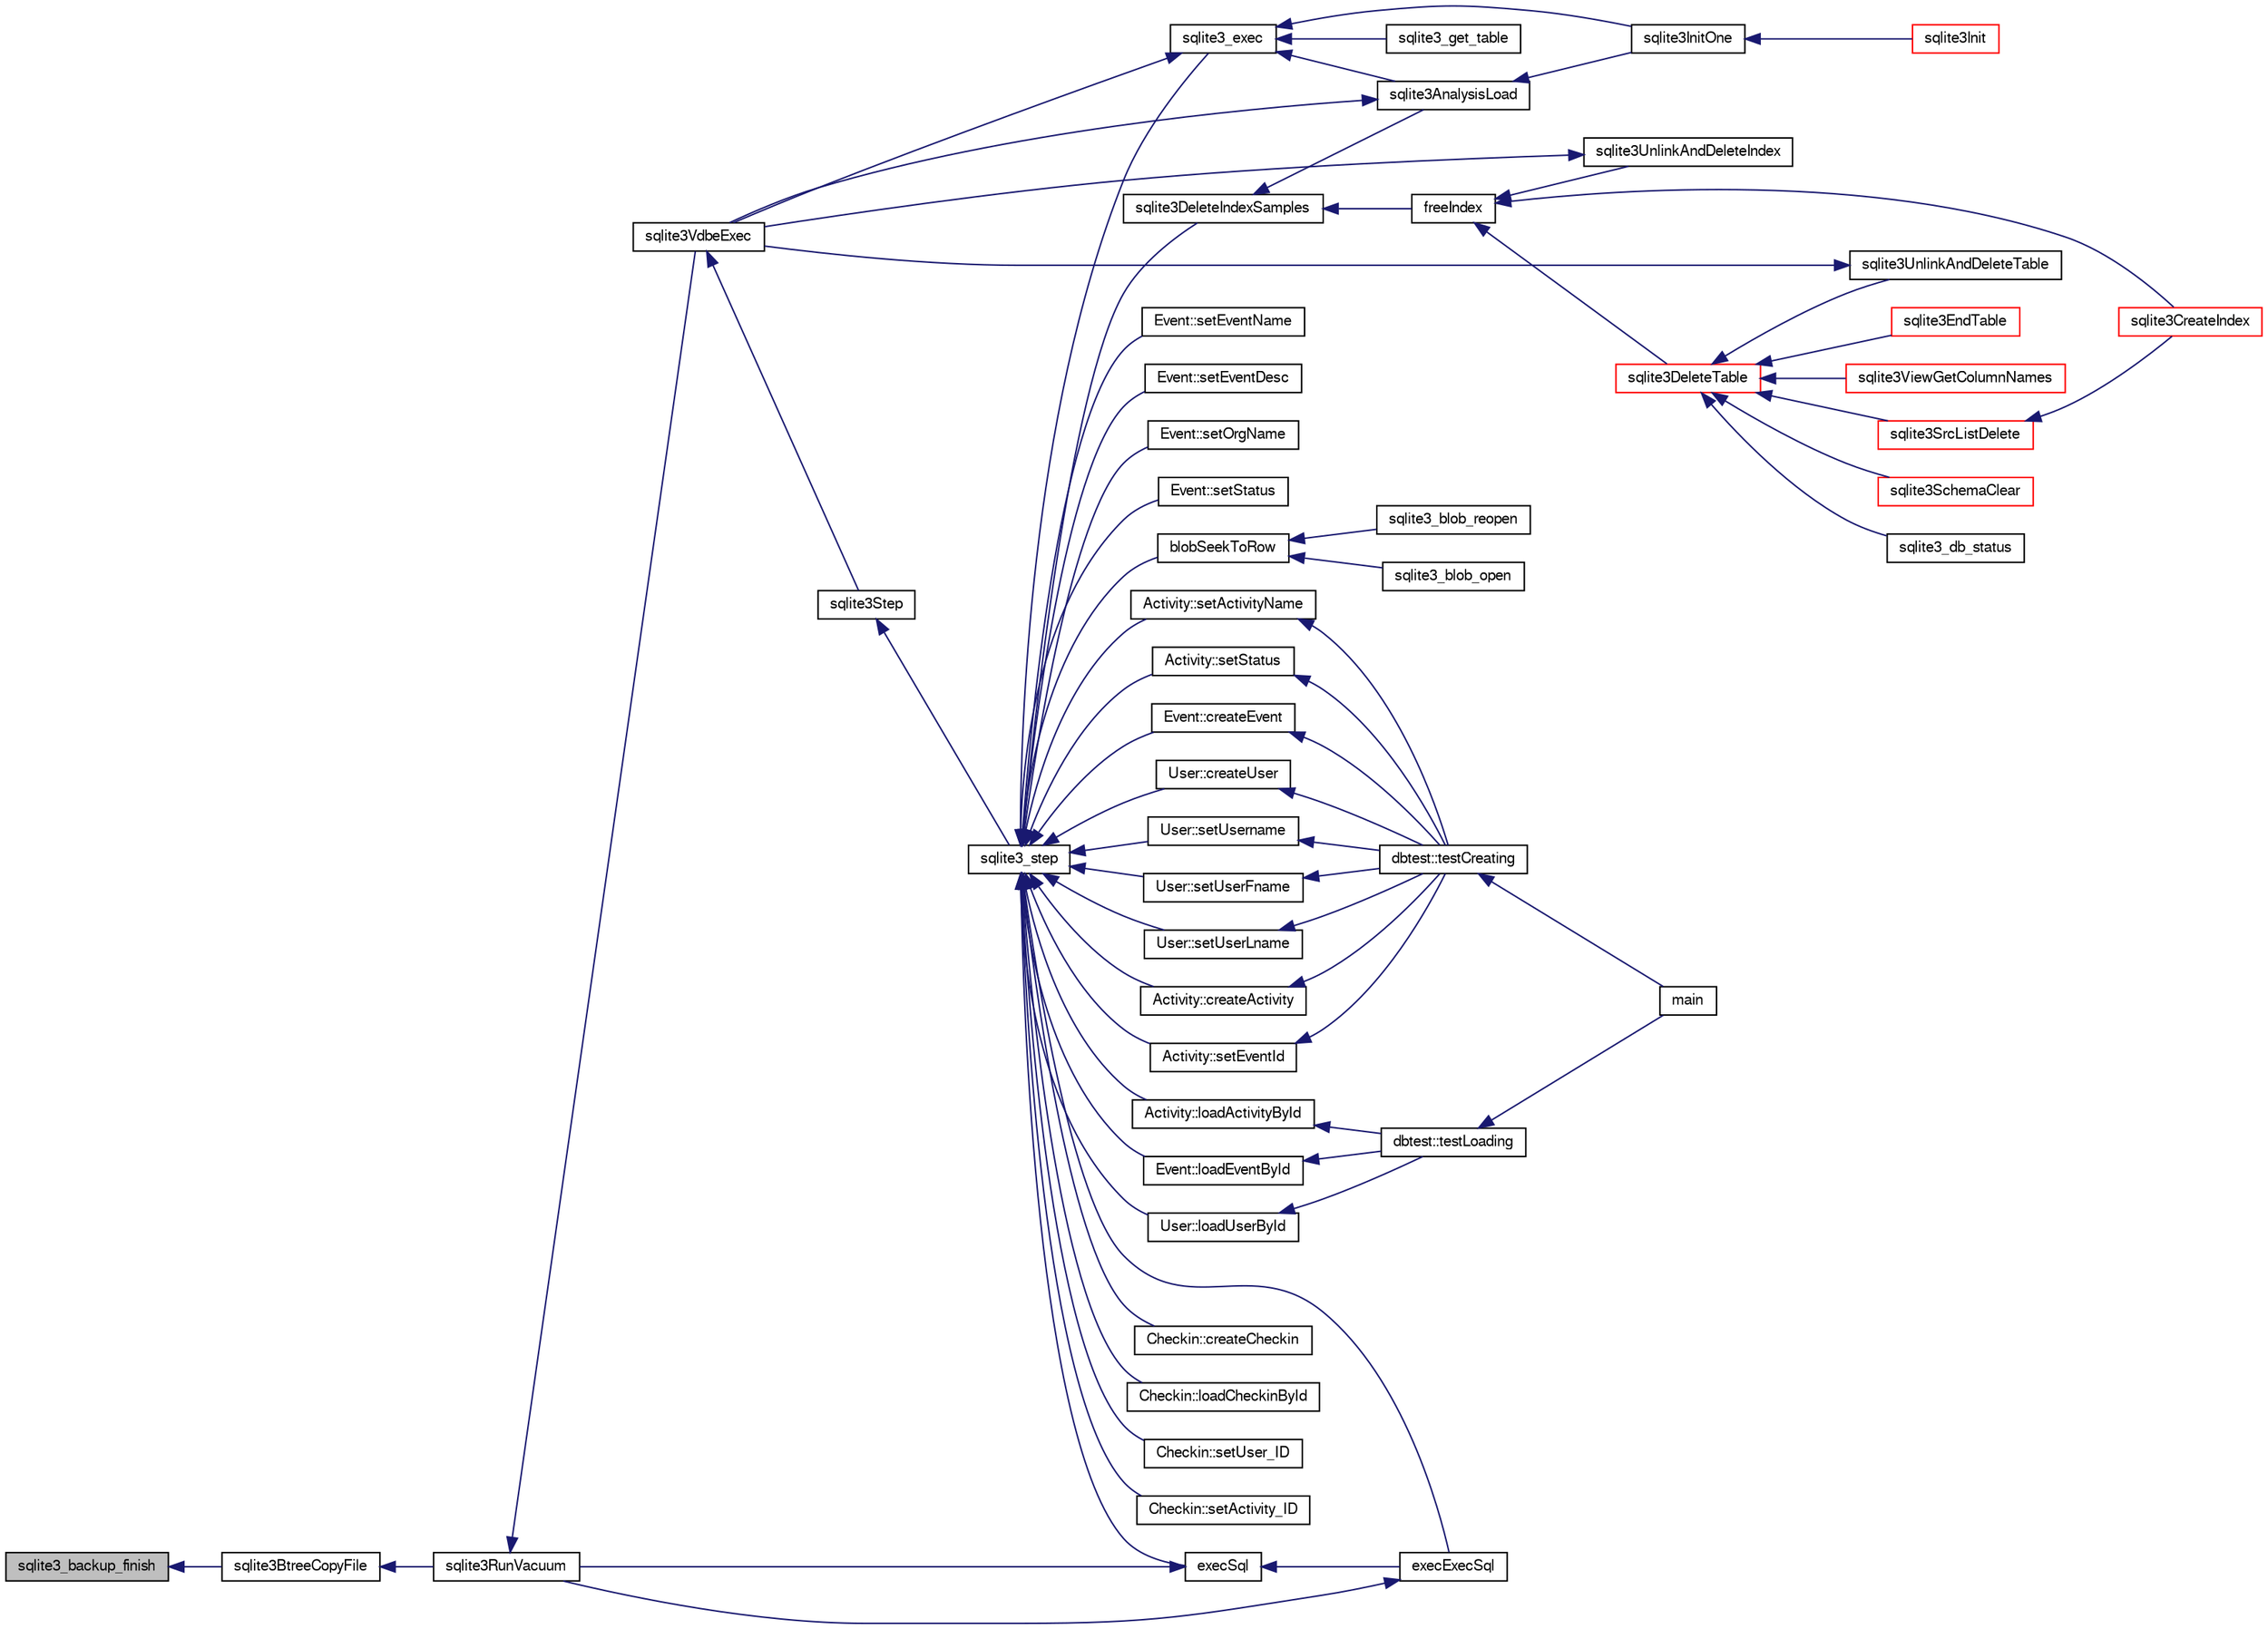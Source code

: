 digraph "sqlite3_backup_finish"
{
  edge [fontname="FreeSans",fontsize="10",labelfontname="FreeSans",labelfontsize="10"];
  node [fontname="FreeSans",fontsize="10",shape=record];
  rankdir="LR";
  Node303207 [label="sqlite3_backup_finish",height=0.2,width=0.4,color="black", fillcolor="grey75", style="filled", fontcolor="black"];
  Node303207 -> Node303208 [dir="back",color="midnightblue",fontsize="10",style="solid",fontname="FreeSans"];
  Node303208 [label="sqlite3BtreeCopyFile",height=0.2,width=0.4,color="black", fillcolor="white", style="filled",URL="$sqlite3_8c.html#a4d9e19a79f0d5c1dfcef0bd137ae83f9"];
  Node303208 -> Node303209 [dir="back",color="midnightblue",fontsize="10",style="solid",fontname="FreeSans"];
  Node303209 [label="sqlite3RunVacuum",height=0.2,width=0.4,color="black", fillcolor="white", style="filled",URL="$sqlite3_8c.html#a5e83ddc7b3e7e8e79ad5d1fc92de1d2f"];
  Node303209 -> Node303210 [dir="back",color="midnightblue",fontsize="10",style="solid",fontname="FreeSans"];
  Node303210 [label="sqlite3VdbeExec",height=0.2,width=0.4,color="black", fillcolor="white", style="filled",URL="$sqlite3_8c.html#a8ce40a614bdc56719c4d642b1e4dfb21"];
  Node303210 -> Node303211 [dir="back",color="midnightblue",fontsize="10",style="solid",fontname="FreeSans"];
  Node303211 [label="sqlite3Step",height=0.2,width=0.4,color="black", fillcolor="white", style="filled",URL="$sqlite3_8c.html#a3f2872e873e2758a4beedad1d5113554"];
  Node303211 -> Node303212 [dir="back",color="midnightblue",fontsize="10",style="solid",fontname="FreeSans"];
  Node303212 [label="sqlite3_step",height=0.2,width=0.4,color="black", fillcolor="white", style="filled",URL="$sqlite3_8h.html#ac1e491ce36b7471eb28387f7d3c74334"];
  Node303212 -> Node303213 [dir="back",color="midnightblue",fontsize="10",style="solid",fontname="FreeSans"];
  Node303213 [label="Activity::createActivity",height=0.2,width=0.4,color="black", fillcolor="white", style="filled",URL="$classActivity.html#a813cc5e52c14ab49b39014c134e3425b"];
  Node303213 -> Node303214 [dir="back",color="midnightblue",fontsize="10",style="solid",fontname="FreeSans"];
  Node303214 [label="dbtest::testCreating",height=0.2,width=0.4,color="black", fillcolor="white", style="filled",URL="$classdbtest.html#a8193e88a7df657069c8a6bd09c8243b7"];
  Node303214 -> Node303215 [dir="back",color="midnightblue",fontsize="10",style="solid",fontname="FreeSans"];
  Node303215 [label="main",height=0.2,width=0.4,color="black", fillcolor="white", style="filled",URL="$test_8cpp.html#ae66f6b31b5ad750f1fe042a706a4e3d4"];
  Node303212 -> Node303216 [dir="back",color="midnightblue",fontsize="10",style="solid",fontname="FreeSans"];
  Node303216 [label="Activity::loadActivityById",height=0.2,width=0.4,color="black", fillcolor="white", style="filled",URL="$classActivity.html#abe4ffb4f08a47212ebf9013259d9e7fd"];
  Node303216 -> Node303217 [dir="back",color="midnightblue",fontsize="10",style="solid",fontname="FreeSans"];
  Node303217 [label="dbtest::testLoading",height=0.2,width=0.4,color="black", fillcolor="white", style="filled",URL="$classdbtest.html#a6f98d82a2c8e2b9040848763504ddae1"];
  Node303217 -> Node303215 [dir="back",color="midnightblue",fontsize="10",style="solid",fontname="FreeSans"];
  Node303212 -> Node303218 [dir="back",color="midnightblue",fontsize="10",style="solid",fontname="FreeSans"];
  Node303218 [label="Activity::setEventId",height=0.2,width=0.4,color="black", fillcolor="white", style="filled",URL="$classActivity.html#adb1d0fd0d08f473e068f0a4086bfa9ca"];
  Node303218 -> Node303214 [dir="back",color="midnightblue",fontsize="10",style="solid",fontname="FreeSans"];
  Node303212 -> Node303219 [dir="back",color="midnightblue",fontsize="10",style="solid",fontname="FreeSans"];
  Node303219 [label="Activity::setActivityName",height=0.2,width=0.4,color="black", fillcolor="white", style="filled",URL="$classActivity.html#a62dc3737b33915a36086f9dd26d16a81"];
  Node303219 -> Node303214 [dir="back",color="midnightblue",fontsize="10",style="solid",fontname="FreeSans"];
  Node303212 -> Node303220 [dir="back",color="midnightblue",fontsize="10",style="solid",fontname="FreeSans"];
  Node303220 [label="Activity::setStatus",height=0.2,width=0.4,color="black", fillcolor="white", style="filled",URL="$classActivity.html#af618135a7738f4d2a7ee147a8ef912ea"];
  Node303220 -> Node303214 [dir="back",color="midnightblue",fontsize="10",style="solid",fontname="FreeSans"];
  Node303212 -> Node303221 [dir="back",color="midnightblue",fontsize="10",style="solid",fontname="FreeSans"];
  Node303221 [label="Checkin::createCheckin",height=0.2,width=0.4,color="black", fillcolor="white", style="filled",URL="$classCheckin.html#a4e40acdf7fff0e607f6de4f24f3a163c"];
  Node303212 -> Node303222 [dir="back",color="midnightblue",fontsize="10",style="solid",fontname="FreeSans"];
  Node303222 [label="Checkin::loadCheckinById",height=0.2,width=0.4,color="black", fillcolor="white", style="filled",URL="$classCheckin.html#a3461f70ea6c68475225f2a07f78a21e0"];
  Node303212 -> Node303223 [dir="back",color="midnightblue",fontsize="10",style="solid",fontname="FreeSans"];
  Node303223 [label="Checkin::setUser_ID",height=0.2,width=0.4,color="black", fillcolor="white", style="filled",URL="$classCheckin.html#a76ab640f4f912876dbebf183db5359c6"];
  Node303212 -> Node303224 [dir="back",color="midnightblue",fontsize="10",style="solid",fontname="FreeSans"];
  Node303224 [label="Checkin::setActivity_ID",height=0.2,width=0.4,color="black", fillcolor="white", style="filled",URL="$classCheckin.html#ab2ff3ec2604ec73a42af25874a00b232"];
  Node303212 -> Node303225 [dir="back",color="midnightblue",fontsize="10",style="solid",fontname="FreeSans"];
  Node303225 [label="Event::createEvent",height=0.2,width=0.4,color="black", fillcolor="white", style="filled",URL="$classEvent.html#a77adb9f4a46ffb32c2d931f0691f5903"];
  Node303225 -> Node303214 [dir="back",color="midnightblue",fontsize="10",style="solid",fontname="FreeSans"];
  Node303212 -> Node303226 [dir="back",color="midnightblue",fontsize="10",style="solid",fontname="FreeSans"];
  Node303226 [label="Event::loadEventById",height=0.2,width=0.4,color="black", fillcolor="white", style="filled",URL="$classEvent.html#afa66cea33f722dbeecb69cc98fdea055"];
  Node303226 -> Node303217 [dir="back",color="midnightblue",fontsize="10",style="solid",fontname="FreeSans"];
  Node303212 -> Node303227 [dir="back",color="midnightblue",fontsize="10",style="solid",fontname="FreeSans"];
  Node303227 [label="Event::setEventName",height=0.2,width=0.4,color="black", fillcolor="white", style="filled",URL="$classEvent.html#a10596b6ca077df05184e30d62b08729d"];
  Node303212 -> Node303228 [dir="back",color="midnightblue",fontsize="10",style="solid",fontname="FreeSans"];
  Node303228 [label="Event::setEventDesc",height=0.2,width=0.4,color="black", fillcolor="white", style="filled",URL="$classEvent.html#ae36b8377dcae792f1c5c4726024c981b"];
  Node303212 -> Node303229 [dir="back",color="midnightblue",fontsize="10",style="solid",fontname="FreeSans"];
  Node303229 [label="Event::setOrgName",height=0.2,width=0.4,color="black", fillcolor="white", style="filled",URL="$classEvent.html#a19aac0f776bd764563a54977656cf680"];
  Node303212 -> Node303230 [dir="back",color="midnightblue",fontsize="10",style="solid",fontname="FreeSans"];
  Node303230 [label="Event::setStatus",height=0.2,width=0.4,color="black", fillcolor="white", style="filled",URL="$classEvent.html#ab0a6b9285af0f4172eb841e2b80f8972"];
  Node303212 -> Node303231 [dir="back",color="midnightblue",fontsize="10",style="solid",fontname="FreeSans"];
  Node303231 [label="blobSeekToRow",height=0.2,width=0.4,color="black", fillcolor="white", style="filled",URL="$sqlite3_8c.html#afff57e13332b98c8a44a7cebe38962ab"];
  Node303231 -> Node303232 [dir="back",color="midnightblue",fontsize="10",style="solid",fontname="FreeSans"];
  Node303232 [label="sqlite3_blob_open",height=0.2,width=0.4,color="black", fillcolor="white", style="filled",URL="$sqlite3_8h.html#adb8ad839a5bdd62a43785132bc7dd518"];
  Node303231 -> Node303233 [dir="back",color="midnightblue",fontsize="10",style="solid",fontname="FreeSans"];
  Node303233 [label="sqlite3_blob_reopen",height=0.2,width=0.4,color="black", fillcolor="white", style="filled",URL="$sqlite3_8h.html#abc77c24fdc0150138490359a94360f7e"];
  Node303212 -> Node303234 [dir="back",color="midnightblue",fontsize="10",style="solid",fontname="FreeSans"];
  Node303234 [label="sqlite3DeleteIndexSamples",height=0.2,width=0.4,color="black", fillcolor="white", style="filled",URL="$sqlite3_8c.html#aaeda0302fbf61397ec009f65bed047ef"];
  Node303234 -> Node303235 [dir="back",color="midnightblue",fontsize="10",style="solid",fontname="FreeSans"];
  Node303235 [label="sqlite3AnalysisLoad",height=0.2,width=0.4,color="black", fillcolor="white", style="filled",URL="$sqlite3_8c.html#a48a2301c27e1d3d68708b9b8761b5a01"];
  Node303235 -> Node303210 [dir="back",color="midnightblue",fontsize="10",style="solid",fontname="FreeSans"];
  Node303235 -> Node303236 [dir="back",color="midnightblue",fontsize="10",style="solid",fontname="FreeSans"];
  Node303236 [label="sqlite3InitOne",height=0.2,width=0.4,color="black", fillcolor="white", style="filled",URL="$sqlite3_8c.html#ac4318b25df65269906b0379251fe9b85"];
  Node303236 -> Node303237 [dir="back",color="midnightblue",fontsize="10",style="solid",fontname="FreeSans"];
  Node303237 [label="sqlite3Init",height=0.2,width=0.4,color="red", fillcolor="white", style="filled",URL="$sqlite3_8c.html#aed74e3dc765631a833f522f425ff5a48"];
  Node303234 -> Node303337 [dir="back",color="midnightblue",fontsize="10",style="solid",fontname="FreeSans"];
  Node303337 [label="freeIndex",height=0.2,width=0.4,color="black", fillcolor="white", style="filled",URL="$sqlite3_8c.html#a00907c99c18d5bcb9d0b38c077146c31"];
  Node303337 -> Node303338 [dir="back",color="midnightblue",fontsize="10",style="solid",fontname="FreeSans"];
  Node303338 [label="sqlite3UnlinkAndDeleteIndex",height=0.2,width=0.4,color="black", fillcolor="white", style="filled",URL="$sqlite3_8c.html#a889f2dcb438c56db37a6d61e9f25e244"];
  Node303338 -> Node303210 [dir="back",color="midnightblue",fontsize="10",style="solid",fontname="FreeSans"];
  Node303337 -> Node303339 [dir="back",color="midnightblue",fontsize="10",style="solid",fontname="FreeSans"];
  Node303339 [label="sqlite3DeleteTable",height=0.2,width=0.4,color="red", fillcolor="white", style="filled",URL="$sqlite3_8c.html#a7fd3d507375a381a3807f92735318973"];
  Node303339 -> Node303340 [dir="back",color="midnightblue",fontsize="10",style="solid",fontname="FreeSans"];
  Node303340 [label="sqlite3_db_status",height=0.2,width=0.4,color="black", fillcolor="white", style="filled",URL="$sqlite3_8h.html#ab64e8333313ee2e44116842711818940"];
  Node303339 -> Node303341 [dir="back",color="midnightblue",fontsize="10",style="solid",fontname="FreeSans"];
  Node303341 [label="sqlite3UnlinkAndDeleteTable",height=0.2,width=0.4,color="black", fillcolor="white", style="filled",URL="$sqlite3_8c.html#a9733677716a49de464f86fff164e9a1b"];
  Node303341 -> Node303210 [dir="back",color="midnightblue",fontsize="10",style="solid",fontname="FreeSans"];
  Node303339 -> Node303252 [dir="back",color="midnightblue",fontsize="10",style="solid",fontname="FreeSans"];
  Node303252 [label="sqlite3EndTable",height=0.2,width=0.4,color="red", fillcolor="white", style="filled",URL="$sqlite3_8c.html#a7b5f2c66c0f0b6f819d970ca389768b0"];
  Node303339 -> Node303287 [dir="back",color="midnightblue",fontsize="10",style="solid",fontname="FreeSans"];
  Node303287 [label="sqlite3ViewGetColumnNames",height=0.2,width=0.4,color="red", fillcolor="white", style="filled",URL="$sqlite3_8c.html#aebc7cd8d9e2bd174ae0a60363d3f6ce8"];
  Node303339 -> Node303342 [dir="back",color="midnightblue",fontsize="10",style="solid",fontname="FreeSans"];
  Node303342 [label="sqlite3SrcListDelete",height=0.2,width=0.4,color="red", fillcolor="white", style="filled",URL="$sqlite3_8c.html#acc250a3e5e7fd8889a16a9f28e3e7312"];
  Node303342 -> Node303249 [dir="back",color="midnightblue",fontsize="10",style="solid",fontname="FreeSans"];
  Node303249 [label="sqlite3CreateIndex",height=0.2,width=0.4,color="red", fillcolor="white", style="filled",URL="$sqlite3_8c.html#a8dbe5e590ab6c58a8c45f34f7c81e825"];
  Node303339 -> Node303418 [dir="back",color="midnightblue",fontsize="10",style="solid",fontname="FreeSans"];
  Node303418 [label="sqlite3SchemaClear",height=0.2,width=0.4,color="red", fillcolor="white", style="filled",URL="$sqlite3_8c.html#a927c603430267e42c56ab38ca221322a"];
  Node303337 -> Node303249 [dir="back",color="midnightblue",fontsize="10",style="solid",fontname="FreeSans"];
  Node303212 -> Node303402 [dir="back",color="midnightblue",fontsize="10",style="solid",fontname="FreeSans"];
  Node303402 [label="sqlite3_exec",height=0.2,width=0.4,color="black", fillcolor="white", style="filled",URL="$sqlite3_8h.html#a97487ec8150e0bcc8fa392ab8f0e24db"];
  Node303402 -> Node303210 [dir="back",color="midnightblue",fontsize="10",style="solid",fontname="FreeSans"];
  Node303402 -> Node303235 [dir="back",color="midnightblue",fontsize="10",style="solid",fontname="FreeSans"];
  Node303402 -> Node303236 [dir="back",color="midnightblue",fontsize="10",style="solid",fontname="FreeSans"];
  Node303402 -> Node303403 [dir="back",color="midnightblue",fontsize="10",style="solid",fontname="FreeSans"];
  Node303403 [label="sqlite3_get_table",height=0.2,width=0.4,color="black", fillcolor="white", style="filled",URL="$sqlite3_8h.html#a5effeac4e12df57beaa35c5be1f61579"];
  Node303212 -> Node303394 [dir="back",color="midnightblue",fontsize="10",style="solid",fontname="FreeSans"];
  Node303394 [label="execSql",height=0.2,width=0.4,color="black", fillcolor="white", style="filled",URL="$sqlite3_8c.html#a7d16651b98a110662f4c265eff0246cb"];
  Node303394 -> Node303395 [dir="back",color="midnightblue",fontsize="10",style="solid",fontname="FreeSans"];
  Node303395 [label="execExecSql",height=0.2,width=0.4,color="black", fillcolor="white", style="filled",URL="$sqlite3_8c.html#ac1be09a6c047f21133d16378d301e0d4"];
  Node303395 -> Node303209 [dir="back",color="midnightblue",fontsize="10",style="solid",fontname="FreeSans"];
  Node303394 -> Node303209 [dir="back",color="midnightblue",fontsize="10",style="solid",fontname="FreeSans"];
  Node303212 -> Node303395 [dir="back",color="midnightblue",fontsize="10",style="solid",fontname="FreeSans"];
  Node303212 -> Node303396 [dir="back",color="midnightblue",fontsize="10",style="solid",fontname="FreeSans"];
  Node303396 [label="User::createUser",height=0.2,width=0.4,color="black", fillcolor="white", style="filled",URL="$classUser.html#a22ed673939e8cc0a136130b809bba513"];
  Node303396 -> Node303214 [dir="back",color="midnightblue",fontsize="10",style="solid",fontname="FreeSans"];
  Node303212 -> Node303397 [dir="back",color="midnightblue",fontsize="10",style="solid",fontname="FreeSans"];
  Node303397 [label="User::loadUserById",height=0.2,width=0.4,color="black", fillcolor="white", style="filled",URL="$classUser.html#a863377665b7fb83c5547dcf9727f5092"];
  Node303397 -> Node303217 [dir="back",color="midnightblue",fontsize="10",style="solid",fontname="FreeSans"];
  Node303212 -> Node303398 [dir="back",color="midnightblue",fontsize="10",style="solid",fontname="FreeSans"];
  Node303398 [label="User::setUsername",height=0.2,width=0.4,color="black", fillcolor="white", style="filled",URL="$classUser.html#aa0497022a136cb78de785b0a39ae60b1"];
  Node303398 -> Node303214 [dir="back",color="midnightblue",fontsize="10",style="solid",fontname="FreeSans"];
  Node303212 -> Node303399 [dir="back",color="midnightblue",fontsize="10",style="solid",fontname="FreeSans"];
  Node303399 [label="User::setUserFname",height=0.2,width=0.4,color="black", fillcolor="white", style="filled",URL="$classUser.html#a72657eb55cd0ca437b4841a43f19912f"];
  Node303399 -> Node303214 [dir="back",color="midnightblue",fontsize="10",style="solid",fontname="FreeSans"];
  Node303212 -> Node303400 [dir="back",color="midnightblue",fontsize="10",style="solid",fontname="FreeSans"];
  Node303400 [label="User::setUserLname",height=0.2,width=0.4,color="black", fillcolor="white", style="filled",URL="$classUser.html#aa25973387e5afe1aa6f60dd6545e33b5"];
  Node303400 -> Node303214 [dir="back",color="midnightblue",fontsize="10",style="solid",fontname="FreeSans"];
}
